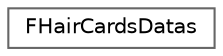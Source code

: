 digraph "Graphical Class Hierarchy"
{
 // INTERACTIVE_SVG=YES
 // LATEX_PDF_SIZE
  bgcolor="transparent";
  edge [fontname=Helvetica,fontsize=10,labelfontname=Helvetica,labelfontsize=10];
  node [fontname=Helvetica,fontsize=10,shape=box,height=0.2,width=0.4];
  rankdir="LR";
  Node0 [id="Node000000",label="FHairCardsDatas",height=0.2,width=0.4,color="grey40", fillcolor="white", style="filled",URL="$d3/dc7/structFHairCardsDatas.html",tooltip=" "];
}

